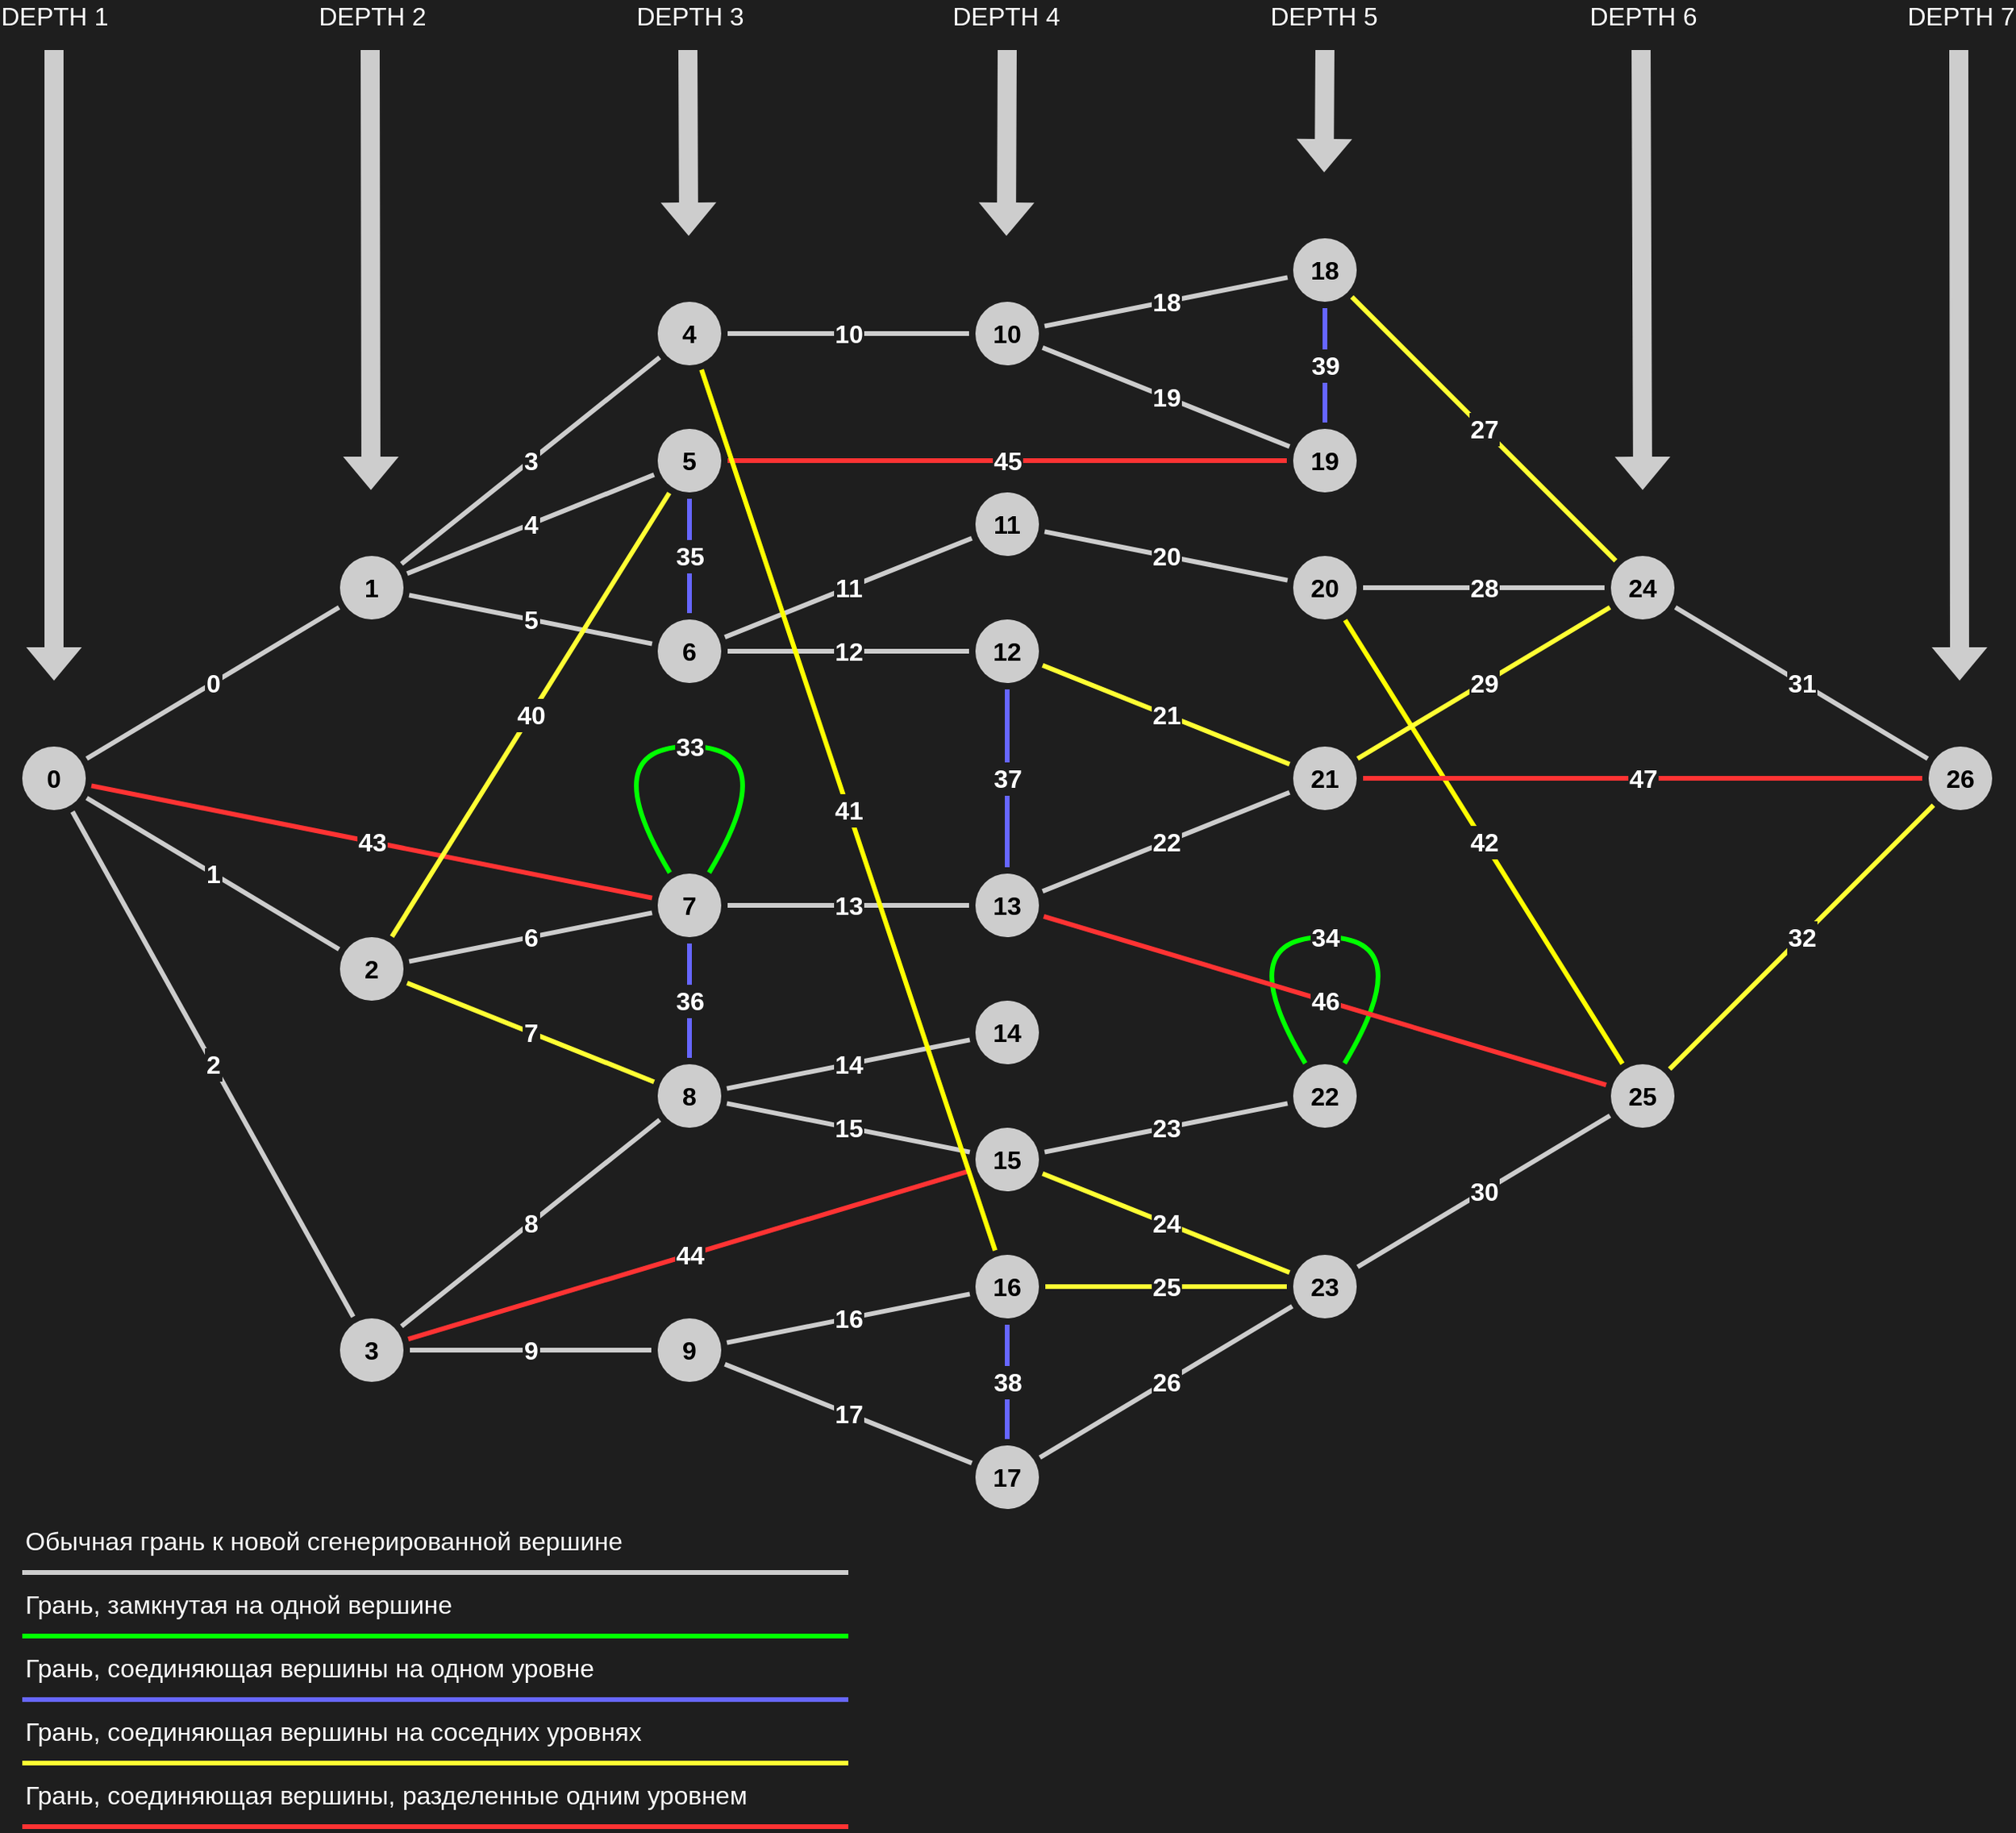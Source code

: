 <mxfile version="15.1.3" type="device"><diagram id="itymWKvPhZMBXYIXJkQ_" name="Page-1"><mxGraphModel dx="2452" dy="1251" grid="1" gridSize="10" guides="1" tooltips="1" connect="1" arrows="1" fold="1" page="0" pageScale="1" pageWidth="827" pageHeight="1169" background="#1e1e1e" math="0" shadow="0"><root><mxCell id="0"/><mxCell id="1" parent="0"/><mxCell id="8jrJ4hIwarg8ChPmGmHA-1" value="0" style="ellipse;aspect=fixed;strokeColor=none;fontStyle=1;fontSize=16;fillColor=#CDCDCD;html=1;whiteSpace=wrap;labelBorderColor=none;verticalAlign=middle;align=center;" parent="1" vertex="1"><mxGeometry x="-120" y="480" width="40" height="40" as="geometry"/></mxCell><mxCell id="8jrJ4hIwarg8ChPmGmHA-24" value="3" style="edgeStyle=none;rounded=0;orthogonalLoop=1;jettySize=auto;endArrow=none;endFill=0;fontSize=16;strokeWidth=3;labelBackgroundColor=#1e1e1e;fontColor=#FFFFFF;fontStyle=1;spacing=2;labelBorderColor=#1e1e1e;verticalAlign=middle;horizontal=1;html=1;shadow=0;strokeColor=#CDCDCD;jumpSize=6;targetPerimeterSpacing=4;sourcePerimeterSpacing=4;" parent="1" source="8jrJ4hIwarg8ChPmGmHA-2" target="8jrJ4hIwarg8ChPmGmHA-5" edge="1"><mxGeometry relative="1" as="geometry"/></mxCell><mxCell id="8jrJ4hIwarg8ChPmGmHA-25" value="5" style="edgeStyle=none;rounded=0;orthogonalLoop=1;jettySize=auto;endArrow=none;endFill=0;fontSize=16;strokeWidth=3;labelBackgroundColor=#1e1e1e;fontColor=#FFFFFF;fontStyle=1;spacing=2;labelBorderColor=#1e1e1e;verticalAlign=middle;horizontal=1;html=1;shadow=0;strokeColor=#CDCDCD;jumpSize=6;targetPerimeterSpacing=4;sourcePerimeterSpacing=4;" parent="1" source="8jrJ4hIwarg8ChPmGmHA-2" target="8jrJ4hIwarg8ChPmGmHA-6" edge="1"><mxGeometry relative="1" as="geometry"/></mxCell><mxCell id="8jrJ4hIwarg8ChPmGmHA-26" value="4" style="edgeStyle=none;rounded=0;orthogonalLoop=1;jettySize=auto;endArrow=none;endFill=0;fontSize=16;strokeWidth=3;labelBackgroundColor=#1e1e1e;fontColor=#FFFFFF;fontStyle=1;spacing=2;labelBorderColor=#1e1e1e;verticalAlign=middle;horizontal=1;html=1;shadow=0;strokeColor=#CDCDCD;jumpSize=6;targetPerimeterSpacing=4;sourcePerimeterSpacing=4;" parent="1" source="8jrJ4hIwarg8ChPmGmHA-2" target="8jrJ4hIwarg8ChPmGmHA-7" edge="1"><mxGeometry relative="1" as="geometry"/></mxCell><mxCell id="8jrJ4hIwarg8ChPmGmHA-2" value="1" style="ellipse;aspect=fixed;strokeColor=none;fontStyle=1;fontSize=16;fillColor=#CDCDCD;html=1;whiteSpace=wrap;labelBorderColor=none;verticalAlign=middle;align=center;" parent="1" vertex="1"><mxGeometry x="80" y="360" width="40" height="40" as="geometry"/></mxCell><mxCell id="8jrJ4hIwarg8ChPmGmHA-27" value="6" style="edgeStyle=none;rounded=0;orthogonalLoop=1;jettySize=auto;endArrow=none;endFill=0;fontSize=16;strokeWidth=3;labelBackgroundColor=#1e1e1e;fontColor=#FFFFFF;fontStyle=1;spacing=2;labelBorderColor=#1e1e1e;verticalAlign=middle;horizontal=1;html=1;shadow=0;strokeColor=#CDCDCD;jumpSize=6;targetPerimeterSpacing=4;sourcePerimeterSpacing=4;" parent="1" source="8jrJ4hIwarg8ChPmGmHA-3" target="8jrJ4hIwarg8ChPmGmHA-8" edge="1"><mxGeometry relative="1" as="geometry"/></mxCell><mxCell id="8jrJ4hIwarg8ChPmGmHA-28" value="7" style="edgeStyle=none;rounded=0;orthogonalLoop=1;jettySize=auto;endArrow=none;endFill=0;fontSize=16;strokeWidth=3;labelBackgroundColor=#1e1e1e;fontColor=#FFFFFF;fontStyle=1;spacing=2;labelBorderColor=#1e1e1e;verticalAlign=middle;horizontal=1;html=1;shadow=0;jumpSize=6;targetPerimeterSpacing=4;sourcePerimeterSpacing=4;strokeColor=#FFFF33;" parent="1" source="8jrJ4hIwarg8ChPmGmHA-3" target="8jrJ4hIwarg8ChPmGmHA-9" edge="1"><mxGeometry relative="1" as="geometry"/></mxCell><mxCell id="8jrJ4hIwarg8ChPmGmHA-3" value="2" style="ellipse;aspect=fixed;strokeColor=none;fontStyle=1;fontSize=16;fillColor=#CDCDCD;html=1;whiteSpace=wrap;labelBorderColor=none;verticalAlign=middle;align=center;" parent="1" vertex="1"><mxGeometry x="80" y="600" width="40" height="40" as="geometry"/></mxCell><mxCell id="8jrJ4hIwarg8ChPmGmHA-30" value="9" style="edgeStyle=none;rounded=0;orthogonalLoop=1;jettySize=auto;endArrow=none;endFill=0;fontSize=16;strokeWidth=3;labelBackgroundColor=#1e1e1e;fontColor=#FFFFFF;fontStyle=1;spacing=2;labelBorderColor=#1e1e1e;verticalAlign=middle;horizontal=1;html=1;shadow=0;strokeColor=#CDCDCD;jumpSize=6;targetPerimeterSpacing=4;sourcePerimeterSpacing=4;" parent="1" source="8jrJ4hIwarg8ChPmGmHA-4" target="8jrJ4hIwarg8ChPmGmHA-11" edge="1"><mxGeometry relative="1" as="geometry"/></mxCell><mxCell id="8jrJ4hIwarg8ChPmGmHA-4" value="3" style="ellipse;aspect=fixed;strokeColor=none;fontStyle=1;fontSize=16;fillColor=#CDCDCD;html=1;whiteSpace=wrap;labelBorderColor=none;verticalAlign=middle;align=center;" parent="1" vertex="1"><mxGeometry x="80" y="840" width="40" height="40" as="geometry"/></mxCell><mxCell id="8jrJ4hIwarg8ChPmGmHA-5" value="4" style="ellipse;aspect=fixed;strokeColor=none;fontStyle=1;fontSize=16;fillColor=#CDCDCD;html=1;whiteSpace=wrap;labelBorderColor=none;verticalAlign=middle;align=center;" parent="1" vertex="1"><mxGeometry x="280" y="200" width="40" height="40" as="geometry"/></mxCell><mxCell id="8jrJ4hIwarg8ChPmGmHA-6" value="6" style="ellipse;aspect=fixed;strokeColor=none;fontStyle=1;fontSize=16;fillColor=#CDCDCD;html=1;whiteSpace=wrap;labelBorderColor=none;verticalAlign=middle;align=center;" parent="1" vertex="1"><mxGeometry x="280" y="400" width="40" height="40" as="geometry"/></mxCell><mxCell id="8jrJ4hIwarg8ChPmGmHA-7" value="5" style="ellipse;aspect=fixed;strokeColor=none;fontStyle=1;fontSize=16;fillColor=#CDCDCD;html=1;whiteSpace=wrap;labelBorderColor=none;verticalAlign=middle;align=center;" parent="1" vertex="1"><mxGeometry x="280" y="280" width="40" height="40" as="geometry"/></mxCell><mxCell id="8jrJ4hIwarg8ChPmGmHA-8" value="7" style="ellipse;aspect=fixed;strokeColor=none;fontStyle=1;fontSize=16;fillColor=#CDCDCD;html=1;whiteSpace=wrap;labelBorderColor=none;verticalAlign=middle;align=center;" parent="1" vertex="1"><mxGeometry x="280" y="560" width="40" height="40" as="geometry"/></mxCell><mxCell id="8jrJ4hIwarg8ChPmGmHA-9" value="8" style="ellipse;aspect=fixed;strokeColor=none;fontStyle=1;fontSize=16;fillColor=#CDCDCD;html=1;whiteSpace=wrap;labelBorderColor=none;verticalAlign=middle;align=center;" parent="1" vertex="1"><mxGeometry x="280" y="680" width="40" height="40" as="geometry"/></mxCell><mxCell id="8jrJ4hIwarg8ChPmGmHA-11" value="9" style="ellipse;aspect=fixed;strokeColor=none;fontStyle=1;fontSize=16;fillColor=#CDCDCD;html=1;whiteSpace=wrap;labelBorderColor=none;verticalAlign=middle;align=center;" parent="1" vertex="1"><mxGeometry x="280" y="840" width="40" height="40" as="geometry"/></mxCell><mxCell id="8jrJ4hIwarg8ChPmGmHA-18" value="0" style="shadow=0;endArrow=none;endFill=0;fontSize=16;strokeWidth=3;labelBackgroundColor=#1e1e1e;fontColor=#FFFFFF;fontStyle=1;spacing=2;labelBorderColor=#1e1e1e;verticalAlign=middle;horizontal=1;html=1;strokeColor=#CDCDCD;jumpSize=6;targetPerimeterSpacing=4;sourcePerimeterSpacing=4;" parent="1" source="8jrJ4hIwarg8ChPmGmHA-1" target="8jrJ4hIwarg8ChPmGmHA-2" edge="1"><mxGeometry width="100" relative="1" as="geometry"><mxPoint x="470" y="450" as="sourcePoint"/><mxPoint x="570" y="450" as="targetPoint"/></mxGeometry></mxCell><mxCell id="8jrJ4hIwarg8ChPmGmHA-19" value="1" style="endArrow=none;endFill=0;fontSize=16;strokeWidth=3;labelBackgroundColor=#1e1e1e;fontColor=#FFFFFF;fontStyle=1;spacing=2;labelBorderColor=#1e1e1e;verticalAlign=middle;horizontal=1;html=1;shadow=0;strokeColor=#CDCDCD;jumpSize=6;targetPerimeterSpacing=4;sourcePerimeterSpacing=4;" parent="1" source="8jrJ4hIwarg8ChPmGmHA-1" target="8jrJ4hIwarg8ChPmGmHA-3" edge="1"><mxGeometry width="100" relative="1" as="geometry"><mxPoint x="-41.056" y="452.111" as="sourcePoint"/><mxPoint x="61.056" y="247.889" as="targetPoint"/></mxGeometry></mxCell><mxCell id="8jrJ4hIwarg8ChPmGmHA-20" value="2" style="endArrow=none;endFill=0;fontSize=16;strokeWidth=3;labelBackgroundColor=#1e1e1e;fontColor=#FFFFFF;fontStyle=1;spacing=2;labelBorderColor=#1e1e1e;verticalAlign=middle;horizontal=1;html=1;shadow=0;strokeColor=#CDCDCD;jumpSize=6;targetPerimeterSpacing=4;sourcePerimeterSpacing=4;" parent="1" source="8jrJ4hIwarg8ChPmGmHA-1" target="8jrJ4hIwarg8ChPmGmHA-4" edge="1"><mxGeometry width="100" relative="1" as="geometry"><mxPoint x="-30" y="470" as="sourcePoint"/><mxPoint x="50" y="470" as="targetPoint"/></mxGeometry></mxCell><mxCell id="uvdwyqljcsSMfk4iOrMK-13" value="16" style="ellipse;aspect=fixed;strokeColor=none;fontStyle=1;fontSize=16;fillColor=#CDCDCD;html=1;whiteSpace=wrap;labelBorderColor=none;verticalAlign=middle;align=center;" vertex="1" parent="1"><mxGeometry x="480" y="800" width="40" height="40" as="geometry"/></mxCell><mxCell id="uvdwyqljcsSMfk4iOrMK-14" value="17" style="ellipse;aspect=fixed;strokeColor=none;fontStyle=1;fontSize=16;fillColor=#CDCDCD;html=1;whiteSpace=wrap;labelBorderColor=none;verticalAlign=middle;align=center;" vertex="1" parent="1"><mxGeometry x="480" y="920" width="40" height="40" as="geometry"/></mxCell><mxCell id="uvdwyqljcsSMfk4iOrMK-16" value="17" style="edgeStyle=none;rounded=0;orthogonalLoop=1;jettySize=auto;endArrow=none;endFill=0;fontSize=16;strokeWidth=3;labelBackgroundColor=#1e1e1e;fontColor=#FFFFFF;fontStyle=1;spacing=2;labelBorderColor=#1e1e1e;verticalAlign=middle;horizontal=1;html=1;shadow=0;strokeColor=#CDCDCD;jumpSize=6;targetPerimeterSpacing=4;sourcePerimeterSpacing=4;" edge="1" parent="1" source="8jrJ4hIwarg8ChPmGmHA-11" target="uvdwyqljcsSMfk4iOrMK-14"><mxGeometry relative="1" as="geometry"><mxPoint x="288" y="1020" as="sourcePoint"/><mxPoint x="360" y="1020" as="targetPoint"/></mxGeometry></mxCell><mxCell id="uvdwyqljcsSMfk4iOrMK-17" value="16" style="edgeStyle=none;rounded=0;orthogonalLoop=1;jettySize=auto;endArrow=none;endFill=0;fontSize=16;strokeWidth=3;labelBackgroundColor=#1e1e1e;fontColor=#FFFFFF;fontStyle=1;spacing=2;labelBorderColor=#1e1e1e;verticalAlign=middle;horizontal=1;html=1;shadow=0;strokeColor=#CDCDCD;jumpSize=6;targetPerimeterSpacing=4;sourcePerimeterSpacing=4;" edge="1" parent="1" source="8jrJ4hIwarg8ChPmGmHA-11" target="uvdwyqljcsSMfk4iOrMK-13"><mxGeometry relative="1" as="geometry"><mxPoint x="350.002" y="859.999" as="sourcePoint"/><mxPoint x="424.442" y="884.891" as="targetPoint"/></mxGeometry></mxCell><mxCell id="uvdwyqljcsSMfk4iOrMK-18" value="14" style="ellipse;aspect=fixed;strokeColor=none;fontStyle=1;fontSize=16;fillColor=#CDCDCD;html=1;whiteSpace=wrap;labelBorderColor=none;verticalAlign=middle;align=center;" vertex="1" parent="1"><mxGeometry x="480" y="640" width="40" height="40" as="geometry"/></mxCell><mxCell id="uvdwyqljcsSMfk4iOrMK-19" value="15" style="ellipse;aspect=fixed;strokeColor=none;fontStyle=1;fontSize=16;fillColor=#CDCDCD;html=1;whiteSpace=wrap;labelBorderColor=none;verticalAlign=middle;align=center;" vertex="1" parent="1"><mxGeometry x="480" y="720" width="40" height="40" as="geometry"/></mxCell><mxCell id="uvdwyqljcsSMfk4iOrMK-21" value="13" style="ellipse;aspect=fixed;strokeColor=none;fontStyle=1;fontSize=16;fillColor=#CDCDCD;html=1;whiteSpace=wrap;labelBorderColor=none;verticalAlign=middle;align=center;" vertex="1" parent="1"><mxGeometry x="480" y="560" width="40" height="40" as="geometry"/></mxCell><mxCell id="uvdwyqljcsSMfk4iOrMK-23" value="12" style="ellipse;aspect=fixed;strokeColor=none;fontStyle=1;fontSize=16;fillColor=#CDCDCD;html=1;whiteSpace=wrap;labelBorderColor=none;verticalAlign=middle;align=center;" vertex="1" parent="1"><mxGeometry x="480" y="400" width="40" height="40" as="geometry"/></mxCell><mxCell id="uvdwyqljcsSMfk4iOrMK-27" value="10" style="ellipse;aspect=fixed;strokeColor=none;fontStyle=1;fontSize=16;fillColor=#CDCDCD;html=1;whiteSpace=wrap;labelBorderColor=none;verticalAlign=middle;align=center;" vertex="1" parent="1"><mxGeometry x="480" y="200" width="40" height="40" as="geometry"/></mxCell><mxCell id="uvdwyqljcsSMfk4iOrMK-30" style="edgeStyle=none;rounded=0;orthogonalLoop=1;jettySize=auto;html=1;exitX=1;exitY=0.5;exitDx=0;exitDy=0;strokeWidth=3;" edge="1" parent="1" source="8jrJ4hIwarg8ChPmGmHA-9" target="8jrJ4hIwarg8ChPmGmHA-9"><mxGeometry relative="1" as="geometry"/></mxCell><mxCell id="uvdwyqljcsSMfk4iOrMK-32" value="15" style="edgeStyle=none;rounded=0;orthogonalLoop=1;jettySize=auto;endArrow=none;endFill=0;fontSize=16;strokeWidth=3;labelBackgroundColor=#1e1e1e;fontColor=#FFFFFF;fontStyle=1;spacing=2;labelBorderColor=#1e1e1e;verticalAlign=middle;horizontal=1;html=1;shadow=0;strokeColor=#CDCDCD;jumpSize=6;targetPerimeterSpacing=4;sourcePerimeterSpacing=4;" edge="1" parent="1" source="8jrJ4hIwarg8ChPmGmHA-9" target="uvdwyqljcsSMfk4iOrMK-19"><mxGeometry relative="1" as="geometry"><mxPoint x="1080.002" y="974.891" as="sourcePoint"/><mxPoint x="1154.442" y="949.999" as="targetPoint"/></mxGeometry></mxCell><mxCell id="uvdwyqljcsSMfk4iOrMK-34" value="14" style="edgeStyle=none;rounded=0;orthogonalLoop=1;jettySize=auto;endArrow=none;endFill=0;fontSize=16;strokeWidth=3;labelBackgroundColor=#1e1e1e;fontColor=#FFFFFF;fontStyle=1;spacing=2;labelBorderColor=#1e1e1e;verticalAlign=middle;horizontal=1;html=1;shadow=0;strokeColor=#CDCDCD;jumpSize=6;targetPerimeterSpacing=4;sourcePerimeterSpacing=4;" edge="1" parent="1" source="8jrJ4hIwarg8ChPmGmHA-9" target="uvdwyqljcsSMfk4iOrMK-18"><mxGeometry relative="1" as="geometry"><mxPoint x="1030.002" y="920.001" as="sourcePoint"/><mxPoint x="1104.442" y="895.109" as="targetPoint"/></mxGeometry></mxCell><mxCell id="uvdwyqljcsSMfk4iOrMK-37" value="13" style="edgeStyle=none;rounded=0;orthogonalLoop=1;jettySize=auto;endArrow=none;endFill=0;fontSize=16;strokeWidth=3;labelBackgroundColor=#1e1e1e;fontColor=#FFFFFF;fontStyle=1;spacing=2;labelBorderColor=#1e1e1e;verticalAlign=middle;horizontal=1;html=1;shadow=0;strokeColor=#CDCDCD;jumpSize=6;targetPerimeterSpacing=4;sourcePerimeterSpacing=4;" edge="1" parent="1" source="8jrJ4hIwarg8ChPmGmHA-8" target="uvdwyqljcsSMfk4iOrMK-21"><mxGeometry relative="1" as="geometry"><mxPoint x="1040.002" y="744.891" as="sourcePoint"/><mxPoint x="1114.442" y="719.999" as="targetPoint"/></mxGeometry></mxCell><mxCell id="uvdwyqljcsSMfk4iOrMK-38" value="12" style="edgeStyle=none;rounded=0;orthogonalLoop=1;jettySize=auto;endArrow=none;endFill=0;fontSize=16;strokeWidth=3;labelBackgroundColor=#1e1e1e;fontColor=#FFFFFF;fontStyle=1;spacing=2;labelBorderColor=#1e1e1e;verticalAlign=middle;horizontal=1;html=1;shadow=0;strokeColor=#CDCDCD;jumpSize=6;targetPerimeterSpacing=4;sourcePerimeterSpacing=4;" edge="1" parent="1" source="8jrJ4hIwarg8ChPmGmHA-6" target="uvdwyqljcsSMfk4iOrMK-23"><mxGeometry relative="1" as="geometry"><mxPoint x="1030.002" y="672.441" as="sourcePoint"/><mxPoint x="1104.442" y="647.549" as="targetPoint"/></mxGeometry></mxCell><mxCell id="uvdwyqljcsSMfk4iOrMK-42" value="10" style="edgeStyle=none;rounded=0;orthogonalLoop=1;jettySize=auto;endArrow=none;endFill=0;fontSize=16;strokeWidth=3;labelBackgroundColor=#1e1e1e;fontColor=#FFFFFF;fontStyle=1;spacing=2;labelBorderColor=#1e1e1e;verticalAlign=middle;horizontal=1;html=1;shadow=0;strokeColor=#CDCDCD;jumpSize=6;targetPerimeterSpacing=4;sourcePerimeterSpacing=4;" edge="1" parent="1" source="8jrJ4hIwarg8ChPmGmHA-5" target="uvdwyqljcsSMfk4iOrMK-27"><mxGeometry relative="1" as="geometry"><mxPoint x="1020.002" y="444.891" as="sourcePoint"/><mxPoint x="1094.442" y="419.999" as="targetPoint"/></mxGeometry></mxCell><mxCell id="uvdwyqljcsSMfk4iOrMK-43" value="33" style="edgeStyle=none;orthogonalLoop=1;jettySize=auto;endArrow=none;endFill=0;fontSize=16;strokeWidth=3;labelBackgroundColor=#1e1e1e;fontColor=#FFFFFF;fontStyle=1;spacing=2;labelBorderColor=#1e1e1e;verticalAlign=middle;horizontal=1;html=1;shadow=0;jumpSize=6;targetPerimeterSpacing=4;sourcePerimeterSpacing=4;curved=1;strokeColor=#00FF00;" edge="1" parent="1" source="8jrJ4hIwarg8ChPmGmHA-8" target="8jrJ4hIwarg8ChPmGmHA-8"><mxGeometry relative="1" as="geometry"><mxPoint x="990.002" y="434.891" as="sourcePoint"/><mxPoint x="1064.442" y="409.999" as="targetPoint"/><Array as="points"><mxPoint x="240" y="480"/><mxPoint x="360" y="480"/></Array></mxGeometry></mxCell><mxCell id="uvdwyqljcsSMfk4iOrMK-44" value="11" style="edgeStyle=none;rounded=0;orthogonalLoop=1;jettySize=auto;endArrow=none;endFill=0;fontSize=16;strokeWidth=3;labelBackgroundColor=#1e1e1e;fontColor=#FFFFFF;fontStyle=1;spacing=2;labelBorderColor=#1e1e1e;verticalAlign=middle;horizontal=1;html=1;shadow=0;strokeColor=#CDCDCD;jumpSize=6;targetPerimeterSpacing=4;sourcePerimeterSpacing=4;" edge="1" parent="1" source="8jrJ4hIwarg8ChPmGmHA-6" target="uvdwyqljcsSMfk4iOrMK-49"><mxGeometry relative="1" as="geometry"><mxPoint x="1030.002" y="344.891" as="sourcePoint"/><mxPoint x="1104.442" y="319.999" as="targetPoint"/></mxGeometry></mxCell><mxCell id="uvdwyqljcsSMfk4iOrMK-45" value="26" style="edgeStyle=none;rounded=0;orthogonalLoop=1;jettySize=auto;endArrow=none;endFill=0;fontSize=16;strokeWidth=3;labelBackgroundColor=#1e1e1e;fontColor=#FFFFFF;fontStyle=1;spacing=2;labelBorderColor=#1e1e1e;verticalAlign=middle;horizontal=1;html=1;shadow=0;strokeColor=#CDCDCD;jumpSize=6;targetPerimeterSpacing=4;sourcePerimeterSpacing=4;" edge="1" parent="1" source="uvdwyqljcsSMfk4iOrMK-14" target="uvdwyqljcsSMfk4iOrMK-50"><mxGeometry relative="1" as="geometry"><mxPoint x="1070.002" y="294.891" as="sourcePoint"/><mxPoint x="1144.442" y="269.999" as="targetPoint"/></mxGeometry></mxCell><mxCell id="uvdwyqljcsSMfk4iOrMK-46" value="25" style="edgeStyle=none;rounded=0;orthogonalLoop=1;jettySize=auto;endArrow=none;endFill=0;fontSize=16;strokeWidth=3;labelBackgroundColor=#1e1e1e;fontColor=#FFFFFF;fontStyle=1;spacing=2;labelBorderColor=#1e1e1e;verticalAlign=middle;horizontal=1;html=1;shadow=0;jumpSize=6;targetPerimeterSpacing=4;sourcePerimeterSpacing=4;strokeColor=#FFFF33;" edge="1" parent="1" source="uvdwyqljcsSMfk4iOrMK-13" target="uvdwyqljcsSMfk4iOrMK-50"><mxGeometry relative="1" as="geometry"><mxPoint x="1060.002" y="254.891" as="sourcePoint"/><mxPoint x="1134.442" y="229.999" as="targetPoint"/></mxGeometry></mxCell><mxCell id="uvdwyqljcsSMfk4iOrMK-47" value="24" style="edgeStyle=none;rounded=0;orthogonalLoop=1;jettySize=auto;endArrow=none;endFill=0;fontSize=16;strokeWidth=3;labelBackgroundColor=#1e1e1e;fontColor=#FFFFFF;fontStyle=1;spacing=2;labelBorderColor=#1e1e1e;verticalAlign=middle;horizontal=1;html=1;shadow=0;jumpSize=6;targetPerimeterSpacing=4;sourcePerimeterSpacing=4;strokeColor=#FFFF33;" edge="1" parent="1" source="uvdwyqljcsSMfk4iOrMK-19" target="uvdwyqljcsSMfk4iOrMK-50"><mxGeometry relative="1" as="geometry"><mxPoint x="1060.002" y="204.891" as="sourcePoint"/><mxPoint x="1134.442" y="179.999" as="targetPoint"/></mxGeometry></mxCell><mxCell id="uvdwyqljcsSMfk4iOrMK-48" value="22" style="edgeStyle=none;rounded=0;orthogonalLoop=1;jettySize=auto;endArrow=none;endFill=0;fontSize=16;strokeWidth=3;labelBackgroundColor=#1e1e1e;fontColor=#FFFFFF;fontStyle=1;spacing=2;labelBorderColor=#1e1e1e;verticalAlign=middle;horizontal=1;html=1;shadow=0;strokeColor=#CDCDCD;jumpSize=6;targetPerimeterSpacing=4;sourcePerimeterSpacing=4;" edge="1" parent="1" source="uvdwyqljcsSMfk4iOrMK-21" target="uvdwyqljcsSMfk4iOrMK-51"><mxGeometry relative="1" as="geometry"><mxPoint x="1070.002" y="160.001" as="sourcePoint"/><mxPoint x="1144.442" y="135.109" as="targetPoint"/></mxGeometry></mxCell><mxCell id="uvdwyqljcsSMfk4iOrMK-49" value="11" style="ellipse;aspect=fixed;strokeColor=none;fontStyle=1;fontSize=16;fillColor=#CDCDCD;html=1;whiteSpace=wrap;labelBorderColor=none;verticalAlign=middle;align=center;" vertex="1" parent="1"><mxGeometry x="480" y="320" width="40" height="40" as="geometry"/></mxCell><mxCell id="uvdwyqljcsSMfk4iOrMK-50" value="23" style="ellipse;aspect=fixed;strokeColor=none;fontStyle=1;fontSize=16;fillColor=#CDCDCD;html=1;whiteSpace=wrap;labelBorderColor=none;verticalAlign=middle;align=center;" vertex="1" parent="1"><mxGeometry x="680" y="800" width="40" height="40" as="geometry"/></mxCell><mxCell id="uvdwyqljcsSMfk4iOrMK-51" value="21" style="ellipse;aspect=fixed;strokeColor=none;fontStyle=1;fontSize=16;fillColor=#CDCDCD;html=1;whiteSpace=wrap;labelBorderColor=none;verticalAlign=middle;align=center;" vertex="1" parent="1"><mxGeometry x="680" y="480" width="40" height="40" as="geometry"/></mxCell><mxCell id="uvdwyqljcsSMfk4iOrMK-54" value="21" style="edgeStyle=none;rounded=0;orthogonalLoop=1;jettySize=auto;endArrow=none;endFill=0;fontSize=16;strokeWidth=3;labelBackgroundColor=#1e1e1e;fontColor=#FFFFFF;fontStyle=1;spacing=2;labelBorderColor=#1e1e1e;verticalAlign=middle;horizontal=1;html=1;shadow=0;jumpSize=6;targetPerimeterSpacing=4;sourcePerimeterSpacing=4;strokeColor=#FFFF33;" edge="1" parent="1" source="uvdwyqljcsSMfk4iOrMK-23" target="uvdwyqljcsSMfk4iOrMK-51"><mxGeometry relative="1" as="geometry"><mxPoint x="890.002" y="553.197" as="sourcePoint"/><mxPoint x="1005.038" y="509.997" as="targetPoint"/></mxGeometry></mxCell><mxCell id="uvdwyqljcsSMfk4iOrMK-55" value="20" style="edgeStyle=none;rounded=0;orthogonalLoop=1;jettySize=auto;endArrow=none;endFill=0;fontSize=16;strokeWidth=3;labelBackgroundColor=#1e1e1e;fontColor=#FFFFFF;fontStyle=1;spacing=2;labelBorderColor=#1e1e1e;verticalAlign=middle;horizontal=1;html=1;shadow=0;strokeColor=#CDCDCD;jumpSize=6;targetPerimeterSpacing=4;sourcePerimeterSpacing=4;" edge="1" parent="1" source="uvdwyqljcsSMfk4iOrMK-49" target="uvdwyqljcsSMfk4iOrMK-60"><mxGeometry relative="1" as="geometry"><mxPoint x="890.002" y="483.197" as="sourcePoint"/><mxPoint x="1005.038" y="439.997" as="targetPoint"/></mxGeometry></mxCell><mxCell id="uvdwyqljcsSMfk4iOrMK-56" value="23" style="edgeStyle=none;rounded=0;orthogonalLoop=1;jettySize=auto;endArrow=none;endFill=0;fontSize=16;strokeWidth=3;labelBackgroundColor=#1e1e1e;fontColor=#FFFFFF;fontStyle=1;spacing=2;labelBorderColor=#1e1e1e;verticalAlign=middle;horizontal=1;html=1;shadow=0;strokeColor=#CDCDCD;jumpSize=6;targetPerimeterSpacing=4;sourcePerimeterSpacing=4;" edge="1" parent="1" source="uvdwyqljcsSMfk4iOrMK-19" target="uvdwyqljcsSMfk4iOrMK-62"><mxGeometry relative="1" as="geometry"><mxPoint x="890.002" y="433.197" as="sourcePoint"/><mxPoint x="1005.038" y="389.997" as="targetPoint"/></mxGeometry></mxCell><mxCell id="uvdwyqljcsSMfk4iOrMK-58" value="18" style="edgeStyle=none;rounded=0;orthogonalLoop=1;jettySize=auto;endArrow=none;endFill=0;fontSize=16;strokeWidth=3;labelBackgroundColor=#1e1e1e;fontColor=#FFFFFF;fontStyle=1;spacing=2;labelBorderColor=#1e1e1e;verticalAlign=middle;horizontal=1;html=1;shadow=0;strokeColor=#CDCDCD;jumpSize=6;targetPerimeterSpacing=4;sourcePerimeterSpacing=4;" edge="1" parent="1" source="uvdwyqljcsSMfk4iOrMK-27" target="uvdwyqljcsSMfk4iOrMK-64"><mxGeometry relative="1" as="geometry"><mxPoint x="890.002" y="333.197" as="sourcePoint"/><mxPoint x="1005.038" y="289.997" as="targetPoint"/></mxGeometry></mxCell><mxCell id="uvdwyqljcsSMfk4iOrMK-59" value="19" style="edgeStyle=none;rounded=0;orthogonalLoop=1;jettySize=auto;endArrow=none;endFill=0;fontSize=16;strokeWidth=3;labelBackgroundColor=#1e1e1e;fontColor=#FFFFFF;fontStyle=1;spacing=2;labelBorderColor=#1e1e1e;verticalAlign=middle;horizontal=1;html=1;shadow=0;strokeColor=#CDCDCD;jumpSize=6;targetPerimeterSpacing=4;sourcePerimeterSpacing=4;" edge="1" parent="1" source="uvdwyqljcsSMfk4iOrMK-27" target="uvdwyqljcsSMfk4iOrMK-61"><mxGeometry relative="1" as="geometry"><mxPoint x="890.002" y="283.197" as="sourcePoint"/><mxPoint x="1005.038" y="239.997" as="targetPoint"/></mxGeometry></mxCell><mxCell id="uvdwyqljcsSMfk4iOrMK-60" value="20" style="ellipse;aspect=fixed;strokeColor=none;fontStyle=1;fontSize=16;fillColor=#CDCDCD;html=1;whiteSpace=wrap;labelBorderColor=none;verticalAlign=middle;align=center;" vertex="1" parent="1"><mxGeometry x="680" y="360" width="40" height="40" as="geometry"/></mxCell><mxCell id="uvdwyqljcsSMfk4iOrMK-61" value="19" style="ellipse;aspect=fixed;strokeColor=none;fontStyle=1;fontSize=16;fillColor=#CDCDCD;html=1;whiteSpace=wrap;labelBorderColor=none;verticalAlign=middle;align=center;" vertex="1" parent="1"><mxGeometry x="680" y="280" width="40" height="40" as="geometry"/></mxCell><mxCell id="uvdwyqljcsSMfk4iOrMK-62" value="22" style="ellipse;aspect=fixed;strokeColor=none;fontStyle=1;fontSize=16;fillColor=#CDCDCD;html=1;whiteSpace=wrap;labelBorderColor=none;verticalAlign=middle;align=center;" vertex="1" parent="1"><mxGeometry x="680" y="680" width="40" height="40" as="geometry"/></mxCell><mxCell id="uvdwyqljcsSMfk4iOrMK-64" value="18" style="ellipse;aspect=fixed;strokeColor=none;fontStyle=1;fontSize=16;fillColor=#CDCDCD;html=1;whiteSpace=wrap;labelBorderColor=none;verticalAlign=middle;align=center;" vertex="1" parent="1"><mxGeometry x="680" y="160" width="40" height="40" as="geometry"/></mxCell><mxCell id="uvdwyqljcsSMfk4iOrMK-68" value="34" style="edgeStyle=none;orthogonalLoop=1;jettySize=auto;endArrow=none;endFill=0;fontSize=16;strokeWidth=3;labelBackgroundColor=#1e1e1e;fontColor=#FFFFFF;fontStyle=1;spacing=2;labelBorderColor=#1e1e1e;verticalAlign=middle;horizontal=1;html=1;shadow=0;jumpSize=6;targetPerimeterSpacing=4;sourcePerimeterSpacing=4;curved=1;strokeColor=#00FF00;" edge="1" parent="1" source="uvdwyqljcsSMfk4iOrMK-62" target="uvdwyqljcsSMfk4iOrMK-62"><mxGeometry relative="1" as="geometry"><mxPoint x="950" y="690" as="sourcePoint"/><mxPoint x="1062" y="690" as="targetPoint"/><Array as="points"><mxPoint x="640" y="600"/><mxPoint x="760" y="600"/></Array></mxGeometry></mxCell><mxCell id="uvdwyqljcsSMfk4iOrMK-69" value="8" style="edgeStyle=none;rounded=0;orthogonalLoop=1;jettySize=auto;endArrow=none;endFill=0;fontSize=16;strokeWidth=3;labelBackgroundColor=#1e1e1e;fontColor=#FFFFFF;fontStyle=1;spacing=2;labelBorderColor=#1e1e1e;verticalAlign=middle;horizontal=1;html=1;shadow=0;strokeColor=#CDCDCD;jumpSize=6;targetPerimeterSpacing=4;sourcePerimeterSpacing=4;" edge="1" parent="1" source="8jrJ4hIwarg8ChPmGmHA-4" target="8jrJ4hIwarg8ChPmGmHA-9"><mxGeometry relative="1" as="geometry"><mxPoint x="1110" y="759" as="sourcePoint"/><mxPoint x="1222" y="759" as="targetPoint"/></mxGeometry></mxCell><mxCell id="uvdwyqljcsSMfk4iOrMK-70" value="42" style="edgeStyle=none;rounded=0;orthogonalLoop=1;jettySize=auto;endArrow=none;endFill=0;fontSize=16;strokeWidth=3;labelBackgroundColor=#1e1e1e;fontColor=#FFFFFF;fontStyle=1;spacing=2;labelBorderColor=#1e1e1e;verticalAlign=middle;horizontal=1;html=1;shadow=0;jumpSize=6;targetPerimeterSpacing=4;sourcePerimeterSpacing=4;strokeColor=#FFFF00;" edge="1" parent="1" source="uvdwyqljcsSMfk4iOrMK-60" target="uvdwyqljcsSMfk4iOrMK-75"><mxGeometry relative="1" as="geometry"><mxPoint x="1230" y="719" as="sourcePoint"/><mxPoint x="1342" y="719" as="targetPoint"/></mxGeometry></mxCell><mxCell id="uvdwyqljcsSMfk4iOrMK-71" value="30" style="edgeStyle=none;rounded=0;orthogonalLoop=1;jettySize=auto;endArrow=none;endFill=0;fontSize=16;strokeWidth=3;labelBackgroundColor=#1e1e1e;fontColor=#FFFFFF;fontStyle=1;spacing=2;labelBorderColor=#1e1e1e;verticalAlign=middle;horizontal=1;html=1;shadow=0;strokeColor=#CDCDCD;jumpSize=6;targetPerimeterSpacing=4;sourcePerimeterSpacing=4;" edge="1" parent="1" source="uvdwyqljcsSMfk4iOrMK-50" target="uvdwyqljcsSMfk4iOrMK-75"><mxGeometry relative="1" as="geometry"><mxPoint x="1220" y="669" as="sourcePoint"/><mxPoint x="1332" y="669" as="targetPoint"/></mxGeometry></mxCell><mxCell id="uvdwyqljcsSMfk4iOrMK-72" value="29" style="edgeStyle=none;rounded=0;orthogonalLoop=1;jettySize=auto;endArrow=none;endFill=0;fontSize=16;strokeWidth=3;labelBackgroundColor=#1e1e1e;fontColor=#FFFFFF;fontStyle=1;spacing=2;labelBorderColor=#1e1e1e;verticalAlign=middle;horizontal=1;html=1;shadow=0;jumpSize=6;targetPerimeterSpacing=4;sourcePerimeterSpacing=4;strokeColor=#FFFF33;" edge="1" parent="1" source="uvdwyqljcsSMfk4iOrMK-51" target="uvdwyqljcsSMfk4iOrMK-76"><mxGeometry relative="1" as="geometry"><mxPoint x="1240" y="619" as="sourcePoint"/><mxPoint x="1352" y="619" as="targetPoint"/></mxGeometry></mxCell><mxCell id="uvdwyqljcsSMfk4iOrMK-73" value="28" style="edgeStyle=none;rounded=0;orthogonalLoop=1;jettySize=auto;endArrow=none;endFill=0;fontSize=16;strokeWidth=3;labelBackgroundColor=#1e1e1e;fontColor=#FFFFFF;fontStyle=1;spacing=2;labelBorderColor=#1e1e1e;verticalAlign=middle;horizontal=1;html=1;shadow=0;strokeColor=#CDCDCD;jumpSize=6;targetPerimeterSpacing=4;sourcePerimeterSpacing=4;" edge="1" parent="1" source="uvdwyqljcsSMfk4iOrMK-60" target="uvdwyqljcsSMfk4iOrMK-76"><mxGeometry relative="1" as="geometry"><mxPoint x="1240" y="568.5" as="sourcePoint"/><mxPoint x="1352" y="568.5" as="targetPoint"/></mxGeometry></mxCell><mxCell id="uvdwyqljcsSMfk4iOrMK-74" value="27" style="edgeStyle=none;rounded=0;orthogonalLoop=1;jettySize=auto;endArrow=none;endFill=0;fontSize=16;strokeWidth=3;labelBackgroundColor=#1e1e1e;fontColor=#FFFFFF;fontStyle=1;spacing=2;labelBorderColor=#1e1e1e;verticalAlign=middle;horizontal=1;html=1;shadow=0;jumpSize=6;targetPerimeterSpacing=4;sourcePerimeterSpacing=4;strokeColor=#FFFF33;" edge="1" parent="1" source="uvdwyqljcsSMfk4iOrMK-64" target="uvdwyqljcsSMfk4iOrMK-76"><mxGeometry relative="1" as="geometry"><mxPoint x="1250" y="528.5" as="sourcePoint"/><mxPoint x="1362" y="528.5" as="targetPoint"/></mxGeometry></mxCell><mxCell id="uvdwyqljcsSMfk4iOrMK-75" value="25" style="ellipse;aspect=fixed;strokeColor=none;fontStyle=1;fontSize=16;fillColor=#CDCDCD;html=1;whiteSpace=wrap;labelBorderColor=none;verticalAlign=middle;align=center;" vertex="1" parent="1"><mxGeometry x="880" y="680" width="40" height="40" as="geometry"/></mxCell><mxCell id="uvdwyqljcsSMfk4iOrMK-76" value="24" style="ellipse;aspect=fixed;strokeColor=none;fontStyle=1;fontSize=16;fillColor=#CDCDCD;html=1;whiteSpace=wrap;labelBorderColor=none;verticalAlign=middle;align=center;" vertex="1" parent="1"><mxGeometry x="880" y="360" width="40" height="40" as="geometry"/></mxCell><mxCell id="uvdwyqljcsSMfk4iOrMK-77" value="26" style="ellipse;aspect=fixed;strokeColor=none;fontStyle=1;fontSize=16;fillColor=#CDCDCD;html=1;whiteSpace=wrap;labelBorderColor=none;verticalAlign=middle;align=center;" vertex="1" parent="1"><mxGeometry x="1080" y="480" width="40" height="40" as="geometry"/></mxCell><mxCell id="uvdwyqljcsSMfk4iOrMK-78" value="31" style="edgeStyle=none;rounded=0;orthogonalLoop=1;jettySize=auto;endArrow=none;endFill=0;fontSize=16;strokeWidth=3;labelBackgroundColor=#1e1e1e;fontColor=#FFFFFF;fontStyle=1;spacing=2;labelBorderColor=#1e1e1e;verticalAlign=middle;horizontal=1;html=1;shadow=0;strokeColor=#CDCDCD;jumpSize=6;targetPerimeterSpacing=4;sourcePerimeterSpacing=4;" edge="1" parent="1" source="uvdwyqljcsSMfk4iOrMK-76" target="uvdwyqljcsSMfk4iOrMK-77"><mxGeometry relative="1" as="geometry"><mxPoint x="1160.001" y="243.699" as="sourcePoint"/><mxPoint x="1340.139" y="640.001" as="targetPoint"/></mxGeometry></mxCell><mxCell id="uvdwyqljcsSMfk4iOrMK-79" value="32" style="edgeStyle=none;rounded=0;orthogonalLoop=1;jettySize=auto;endArrow=none;endFill=0;fontSize=16;strokeWidth=3;labelBackgroundColor=#1e1e1e;fontColor=#FFFFFF;fontStyle=1;spacing=2;labelBorderColor=#1e1e1e;verticalAlign=middle;horizontal=1;html=1;shadow=0;jumpSize=6;targetPerimeterSpacing=4;sourcePerimeterSpacing=4;strokeColor=#FFFF33;" edge="1" parent="1" source="uvdwyqljcsSMfk4iOrMK-77" target="uvdwyqljcsSMfk4iOrMK-75"><mxGeometry relative="1" as="geometry"><mxPoint x="1170.001" y="253.699" as="sourcePoint"/><mxPoint x="1350.139" y="650.001" as="targetPoint"/></mxGeometry></mxCell><mxCell id="uvdwyqljcsSMfk4iOrMK-81" value="DEPTH 1" style="shape=flexArrow;endArrow=classic;html=1;fillColor=#CDCDCD;fontSize=16;fontStyle=0;fontColor=#FFFFFF;labelBackgroundColor=none;strokeWidth=3;strokeColor=none;rounded=1;" edge="1" parent="1"><mxGeometry x="-1" y="-20" width="50" height="50" relative="1" as="geometry"><mxPoint x="-100" y="40" as="sourcePoint"/><mxPoint x="-100" y="440" as="targetPoint"/><mxPoint x="20" y="-20" as="offset"/></mxGeometry></mxCell><mxCell id="uvdwyqljcsSMfk4iOrMK-82" value="DEPTH 2" style="shape=flexArrow;endArrow=classic;html=1;fillColor=#CDCDCD;fontSize=16;fontStyle=0;fontColor=#FFFFFF;labelBackgroundColor=none;strokeWidth=3;strokeColor=none;rounded=1;" edge="1" parent="1"><mxGeometry x="-1" y="20" width="50" height="50" relative="1" as="geometry"><mxPoint x="99" y="40" as="sourcePoint"/><mxPoint x="99.5" y="320" as="targetPoint"/><mxPoint x="-19" y="-20" as="offset"/></mxGeometry></mxCell><mxCell id="uvdwyqljcsSMfk4iOrMK-83" value="DEPTH 3" style="shape=flexArrow;endArrow=classic;html=1;fillColor=#CDCDCD;fontSize=16;fontStyle=0;fontColor=#FFFFFF;labelBackgroundColor=none;strokeWidth=3;strokeColor=none;rounded=1;" edge="1" parent="1"><mxGeometry x="-1" y="20" width="50" height="50" relative="1" as="geometry"><mxPoint x="299" y="40" as="sourcePoint"/><mxPoint x="299.5" y="160" as="targetPoint"/><mxPoint x="-19" y="-20" as="offset"/></mxGeometry></mxCell><mxCell id="uvdwyqljcsSMfk4iOrMK-84" value="DEPTH 4" style="shape=flexArrow;endArrow=classic;html=1;fillColor=#CDCDCD;fontSize=16;fontStyle=0;fontColor=#FFFFFF;labelBackgroundColor=none;strokeWidth=3;strokeColor=none;rounded=1;" edge="1" parent="1"><mxGeometry x="-1" y="-20" width="50" height="50" relative="1" as="geometry"><mxPoint x="500" y="40" as="sourcePoint"/><mxPoint x="499.5" y="160" as="targetPoint"/><mxPoint x="19" y="-20" as="offset"/></mxGeometry></mxCell><mxCell id="uvdwyqljcsSMfk4iOrMK-85" value="DEPTH 5" style="shape=flexArrow;endArrow=classic;html=1;fillColor=#CDCDCD;fontSize=16;fontStyle=0;fontColor=#FFFFFF;labelBackgroundColor=none;strokeWidth=3;strokeColor=none;rounded=1;" edge="1" parent="1"><mxGeometry x="-1" y="-20" width="50" height="50" relative="1" as="geometry"><mxPoint x="700" y="40" as="sourcePoint"/><mxPoint x="699.5" y="120" as="targetPoint"/><mxPoint x="19" y="-20" as="offset"/></mxGeometry></mxCell><mxCell id="uvdwyqljcsSMfk4iOrMK-86" value="DEPTH 6" style="shape=flexArrow;endArrow=classic;html=1;fillColor=#CDCDCD;fontSize=16;fontStyle=0;fontColor=#FFFFFF;labelBackgroundColor=none;strokeWidth=3;strokeColor=none;rounded=1;" edge="1" parent="1"><mxGeometry x="-1" y="20" width="50" height="50" relative="1" as="geometry"><mxPoint x="899" y="40" as="sourcePoint"/><mxPoint x="900" y="320" as="targetPoint"/><mxPoint x="-19" y="-20" as="offset"/></mxGeometry></mxCell><mxCell id="uvdwyqljcsSMfk4iOrMK-87" value="DEPTH 7" style="shape=flexArrow;endArrow=classic;html=1;fillColor=#CDCDCD;fontSize=16;fontStyle=0;fontColor=#FFFFFF;labelBackgroundColor=none;strokeWidth=3;strokeColor=none;rounded=1;" edge="1" parent="1"><mxGeometry x="-1" y="20" width="50" height="50" relative="1" as="geometry"><mxPoint x="1099" y="40" as="sourcePoint"/><mxPoint x="1099.5" y="440" as="targetPoint"/><mxPoint x="-19" y="-20" as="offset"/></mxGeometry></mxCell><mxCell id="uvdwyqljcsSMfk4iOrMK-89" value="43" style="endArrow=none;endFill=0;fontSize=16;strokeWidth=3;labelBackgroundColor=#1e1e1e;fontColor=#FFFFFF;fontStyle=1;spacing=2;labelBorderColor=#1e1e1e;verticalAlign=middle;horizontal=1;html=1;shadow=0;jumpSize=6;targetPerimeterSpacing=4;sourcePerimeterSpacing=4;strokeColor=#FF3333;" edge="1" parent="1" source="8jrJ4hIwarg8ChPmGmHA-1" target="8jrJ4hIwarg8ChPmGmHA-8"><mxGeometry width="100" relative="1" as="geometry"><mxPoint x="-330.0" y="530.989" as="sourcePoint"/><mxPoint x="-153.295" y="849.02" as="targetPoint"/></mxGeometry></mxCell><mxCell id="uvdwyqljcsSMfk4iOrMK-90" value="44" style="endArrow=none;endFill=0;fontSize=16;strokeWidth=3;labelBackgroundColor=#1e1e1e;fontColor=#FFFFFF;fontStyle=1;spacing=2;labelBorderColor=#1e1e1e;verticalAlign=middle;horizontal=1;html=1;shadow=0;jumpSize=6;targetPerimeterSpacing=4;sourcePerimeterSpacing=4;strokeColor=#FF3333;" edge="1" parent="1" source="uvdwyqljcsSMfk4iOrMK-19" target="8jrJ4hIwarg8ChPmGmHA-4"><mxGeometry width="100" relative="1" as="geometry"><mxPoint x="-220.0" y="639.999" as="sourcePoint"/><mxPoint x="-43.295" y="958.03" as="targetPoint"/></mxGeometry></mxCell><mxCell id="uvdwyqljcsSMfk4iOrMK-92" value="45" style="endArrow=none;endFill=0;fontSize=16;strokeWidth=3;labelBackgroundColor=#1e1e1e;fontColor=#FFFFFF;fontStyle=1;spacing=2;labelBorderColor=#1e1e1e;verticalAlign=middle;horizontal=1;html=1;shadow=0;jumpSize=6;targetPerimeterSpacing=4;sourcePerimeterSpacing=4;strokeColor=#FF3333;" edge="1" parent="1" source="8jrJ4hIwarg8ChPmGmHA-7" target="uvdwyqljcsSMfk4iOrMK-61"><mxGeometry width="100" relative="1" as="geometry"><mxPoint x="319.996" y="80.005" as="sourcePoint"/><mxPoint x="672.926" y="150.603" as="targetPoint"/></mxGeometry></mxCell><mxCell id="uvdwyqljcsSMfk4iOrMK-93" value="46" style="endArrow=none;endFill=0;fontSize=16;strokeWidth=3;labelBackgroundColor=#1e1e1e;fontColor=#FFFFFF;fontStyle=1;spacing=2;labelBorderColor=#1e1e1e;verticalAlign=middle;horizontal=1;html=1;shadow=0;jumpSize=6;targetPerimeterSpacing=4;sourcePerimeterSpacing=4;strokeColor=#FF3333;" edge="1" parent="1" source="uvdwyqljcsSMfk4iOrMK-75" target="uvdwyqljcsSMfk4iOrMK-21"><mxGeometry width="100" relative="1" as="geometry"><mxPoint x="1144.02" y="860.001" as="sourcePoint"/><mxPoint x="789.998" y="966.214" as="targetPoint"/></mxGeometry></mxCell><mxCell id="uvdwyqljcsSMfk4iOrMK-94" value="47" style="endArrow=none;endFill=0;fontSize=16;strokeWidth=3;labelBackgroundColor=#1e1e1e;fontColor=#FFFFFF;fontStyle=1;spacing=2;labelBorderColor=#1e1e1e;verticalAlign=middle;horizontal=1;html=1;shadow=0;jumpSize=6;targetPerimeterSpacing=4;sourcePerimeterSpacing=4;strokeColor=#FF3333;" edge="1" parent="1" source="uvdwyqljcsSMfk4iOrMK-77" target="uvdwyqljcsSMfk4iOrMK-51"><mxGeometry width="100" relative="1" as="geometry"><mxPoint x="1304.02" y="879.999" as="sourcePoint"/><mxPoint x="949.998" y="773.786" as="targetPoint"/></mxGeometry></mxCell><mxCell id="uvdwyqljcsSMfk4iOrMK-95" value="40" style="endArrow=none;endFill=0;fontSize=16;strokeWidth=3;labelBackgroundColor=#1e1e1e;fontColor=#FFFFFF;fontStyle=1;spacing=2;labelBorderColor=#1e1e1e;verticalAlign=middle;horizontal=1;html=1;shadow=0;jumpSize=6;targetPerimeterSpacing=4;sourcePerimeterSpacing=4;strokeColor=#FFFF33;" edge="1" parent="1" source="8jrJ4hIwarg8ChPmGmHA-7" target="8jrJ4hIwarg8ChPmGmHA-3"><mxGeometry width="100" relative="1" as="geometry"><mxPoint x="-190.0" y="730.004" as="sourcePoint"/><mxPoint x="-31.18" y="825.342" as="targetPoint"/></mxGeometry></mxCell><mxCell id="uvdwyqljcsSMfk4iOrMK-96" value="41" style="endArrow=none;endFill=0;fontSize=16;strokeWidth=3;labelBackgroundColor=#1e1e1e;fontColor=#FFFFFF;fontStyle=1;spacing=2;labelBorderColor=#1e1e1e;verticalAlign=middle;horizontal=1;html=1;shadow=0;jumpSize=6;targetPerimeterSpacing=4;sourcePerimeterSpacing=4;strokeColor=#FFFF00;" edge="1" parent="1" source="8jrJ4hIwarg8ChPmGmHA-5" target="uvdwyqljcsSMfk4iOrMK-13"><mxGeometry width="100" relative="1" as="geometry"><mxPoint x="1189.267" y="649.996" as="sourcePoint"/><mxPoint x="1010.733" y="1007.064" as="targetPoint"/></mxGeometry></mxCell><mxCell id="uvdwyqljcsSMfk4iOrMK-97" value="37" style="edgeStyle=none;rounded=0;orthogonalLoop=1;jettySize=auto;endArrow=none;endFill=0;fontSize=16;strokeWidth=3;labelBackgroundColor=#1e1e1e;fontColor=#FFFFFF;fontStyle=1;spacing=2;labelBorderColor=#1e1e1e;verticalAlign=middle;horizontal=1;html=1;shadow=0;jumpSize=6;targetPerimeterSpacing=4;sourcePerimeterSpacing=4;strokeColor=#6666FF;" edge="1" parent="1" source="uvdwyqljcsSMfk4iOrMK-21" target="uvdwyqljcsSMfk4iOrMK-23"><mxGeometry relative="1" as="geometry"><mxPoint x="770.0" y="907.666" as="sourcePoint"/><mxPoint x="928.82" y="812.328" as="targetPoint"/></mxGeometry></mxCell><mxCell id="uvdwyqljcsSMfk4iOrMK-98" value="36" style="edgeStyle=none;rounded=0;orthogonalLoop=1;jettySize=auto;endArrow=none;endFill=0;fontSize=16;strokeWidth=3;labelBackgroundColor=#1e1e1e;fontColor=#FFFFFF;fontStyle=1;spacing=2;labelBorderColor=#1e1e1e;verticalAlign=middle;horizontal=1;html=1;shadow=0;jumpSize=6;targetPerimeterSpacing=4;sourcePerimeterSpacing=4;strokeColor=#6666FF;" edge="1" parent="1" source="8jrJ4hIwarg8ChPmGmHA-9" target="8jrJ4hIwarg8ChPmGmHA-8"><mxGeometry relative="1" as="geometry"><mxPoint x="340" y="720" as="sourcePoint"/><mxPoint x="340" y="608" as="targetPoint"/></mxGeometry></mxCell><mxCell id="uvdwyqljcsSMfk4iOrMK-99" value="35" style="edgeStyle=none;rounded=0;orthogonalLoop=1;jettySize=auto;endArrow=none;endFill=0;fontSize=16;strokeWidth=3;labelBackgroundColor=#1e1e1e;fontColor=#FFFFFF;fontStyle=1;spacing=2;labelBorderColor=#1e1e1e;verticalAlign=middle;horizontal=1;html=1;shadow=0;jumpSize=6;targetPerimeterSpacing=4;sourcePerimeterSpacing=4;strokeColor=#6666FF;" edge="1" parent="1" source="8jrJ4hIwarg8ChPmGmHA-6" target="8jrJ4hIwarg8ChPmGmHA-7"><mxGeometry relative="1" as="geometry"><mxPoint x="520" y="576" as="sourcePoint"/><mxPoint x="520" y="464" as="targetPoint"/></mxGeometry></mxCell><mxCell id="uvdwyqljcsSMfk4iOrMK-100" value="38" style="edgeStyle=none;rounded=0;orthogonalLoop=1;jettySize=auto;endArrow=none;endFill=0;fontSize=16;strokeWidth=3;labelBackgroundColor=#1e1e1e;fontColor=#FFFFFF;fontStyle=1;spacing=2;labelBorderColor=#1e1e1e;verticalAlign=middle;horizontal=1;html=1;shadow=0;jumpSize=6;targetPerimeterSpacing=4;sourcePerimeterSpacing=4;strokeColor=#6666FF;" edge="1" parent="1" source="uvdwyqljcsSMfk4iOrMK-14" target="uvdwyqljcsSMfk4iOrMK-13"><mxGeometry relative="1" as="geometry"><mxPoint x="530" y="586" as="sourcePoint"/><mxPoint x="660" y="940" as="targetPoint"/></mxGeometry></mxCell><mxCell id="uvdwyqljcsSMfk4iOrMK-101" value="39" style="edgeStyle=none;rounded=0;orthogonalLoop=1;jettySize=auto;endArrow=none;endFill=0;fontSize=16;strokeWidth=3;labelBackgroundColor=#1e1e1e;fontColor=#FFFFFF;fontStyle=1;spacing=2;labelBorderColor=#1e1e1e;verticalAlign=middle;horizontal=1;html=1;shadow=0;jumpSize=6;targetPerimeterSpacing=4;sourcePerimeterSpacing=4;strokeColor=#6666FF;" edge="1" parent="1" source="uvdwyqljcsSMfk4iOrMK-61" target="uvdwyqljcsSMfk4iOrMK-64"><mxGeometry relative="1" as="geometry"><mxPoint x="540" y="596" as="sourcePoint"/><mxPoint x="540" y="484" as="targetPoint"/></mxGeometry></mxCell><mxCell id="uvdwyqljcsSMfk4iOrMK-105" value="Обычная грань к новой сгенерированной вершине&lt;br&gt;" style="endArrow=none;endFill=0;fontSize=16;strokeWidth=3;labelBackgroundColor=none;fontColor=#FFFFFF;fontStyle=0;spacing=2;labelBorderColor=none;verticalAlign=middle;horizontal=1;html=1;shadow=0;strokeColor=#CDCDCD;jumpSize=6;targetPerimeterSpacing=4;sourcePerimeterSpacing=4;align=left;" edge="1" parent="1"><mxGeometry x="-1" y="20" width="100" relative="1" as="geometry"><mxPoint x="-120" y="1000.0" as="sourcePoint"/><mxPoint x="400" y="1000.0" as="targetPoint"/><mxPoint as="offset"/></mxGeometry></mxCell><mxCell id="uvdwyqljcsSMfk4iOrMK-106" value="Грань, замкнутая на одной вершине&lt;br&gt;" style="edgeStyle=none;orthogonalLoop=1;jettySize=auto;endArrow=none;endFill=0;fontSize=16;strokeWidth=3;labelBackgroundColor=none;fontColor=#FFFFFF;fontStyle=0;spacing=2;labelBorderColor=none;verticalAlign=middle;horizontal=1;html=1;shadow=0;jumpSize=6;targetPerimeterSpacing=4;sourcePerimeterSpacing=4;strokeColor=#00FF00;align=left;rounded=0;" edge="1" parent="1"><mxGeometry x="-1" y="20" relative="1" as="geometry"><mxPoint x="-120" y="1040" as="sourcePoint"/><mxPoint x="400" y="1040" as="targetPoint"/><Array as="points"/><mxPoint as="offset"/></mxGeometry></mxCell><mxCell id="uvdwyqljcsSMfk4iOrMK-107" value="Грань, соединяющая вершины на соседних уровнях" style="endArrow=none;endFill=0;fontSize=16;strokeWidth=3;labelBackgroundColor=none;fontColor=#FFFFFF;fontStyle=0;spacing=2;labelBorderColor=none;verticalAlign=middle;horizontal=1;html=1;shadow=0;jumpSize=6;targetPerimeterSpacing=4;sourcePerimeterSpacing=4;strokeColor=#FFFF33;align=left;" edge="1" parent="1"><mxGeometry x="1" y="-20" width="100" relative="1" as="geometry"><mxPoint x="400" y="1120" as="sourcePoint"/><mxPoint x="-120" y="1120" as="targetPoint"/><mxPoint as="offset"/></mxGeometry></mxCell><mxCell id="uvdwyqljcsSMfk4iOrMK-108" value="Грань, соединяющая вершины, разделенные одним уровнем&lt;br&gt;" style="endArrow=none;endFill=0;fontSize=16;strokeWidth=3;labelBackgroundColor=none;fontColor=#FFFFFF;fontStyle=0;spacing=2;labelBorderColor=none;verticalAlign=middle;horizontal=1;html=1;shadow=0;jumpSize=6;targetPerimeterSpacing=4;sourcePerimeterSpacing=4;strokeColor=#FF3333;align=left;" edge="1" parent="1"><mxGeometry x="1" y="-20" width="100" relative="1" as="geometry"><mxPoint x="400" y="1160" as="sourcePoint"/><mxPoint x="-120" y="1160" as="targetPoint"/><mxPoint as="offset"/></mxGeometry></mxCell><mxCell id="uvdwyqljcsSMfk4iOrMK-109" value="Грань, соединяющая вершины на одном уровне&lt;br&gt;" style="edgeStyle=none;rounded=0;orthogonalLoop=1;jettySize=auto;endArrow=none;endFill=0;fontSize=16;strokeWidth=3;labelBackgroundColor=none;fontColor=#FFFFFF;fontStyle=0;spacing=2;labelBorderColor=none;verticalAlign=middle;horizontal=1;html=1;shadow=0;jumpSize=6;targetPerimeterSpacing=4;sourcePerimeterSpacing=4;strokeColor=#6666FF;align=left;" edge="1" parent="1"><mxGeometry x="1" y="-20" relative="1" as="geometry"><mxPoint x="400" y="1080" as="sourcePoint"/><mxPoint x="-120" y="1080" as="targetPoint"/><mxPoint as="offset"/></mxGeometry></mxCell></root></mxGraphModel></diagram></mxfile>